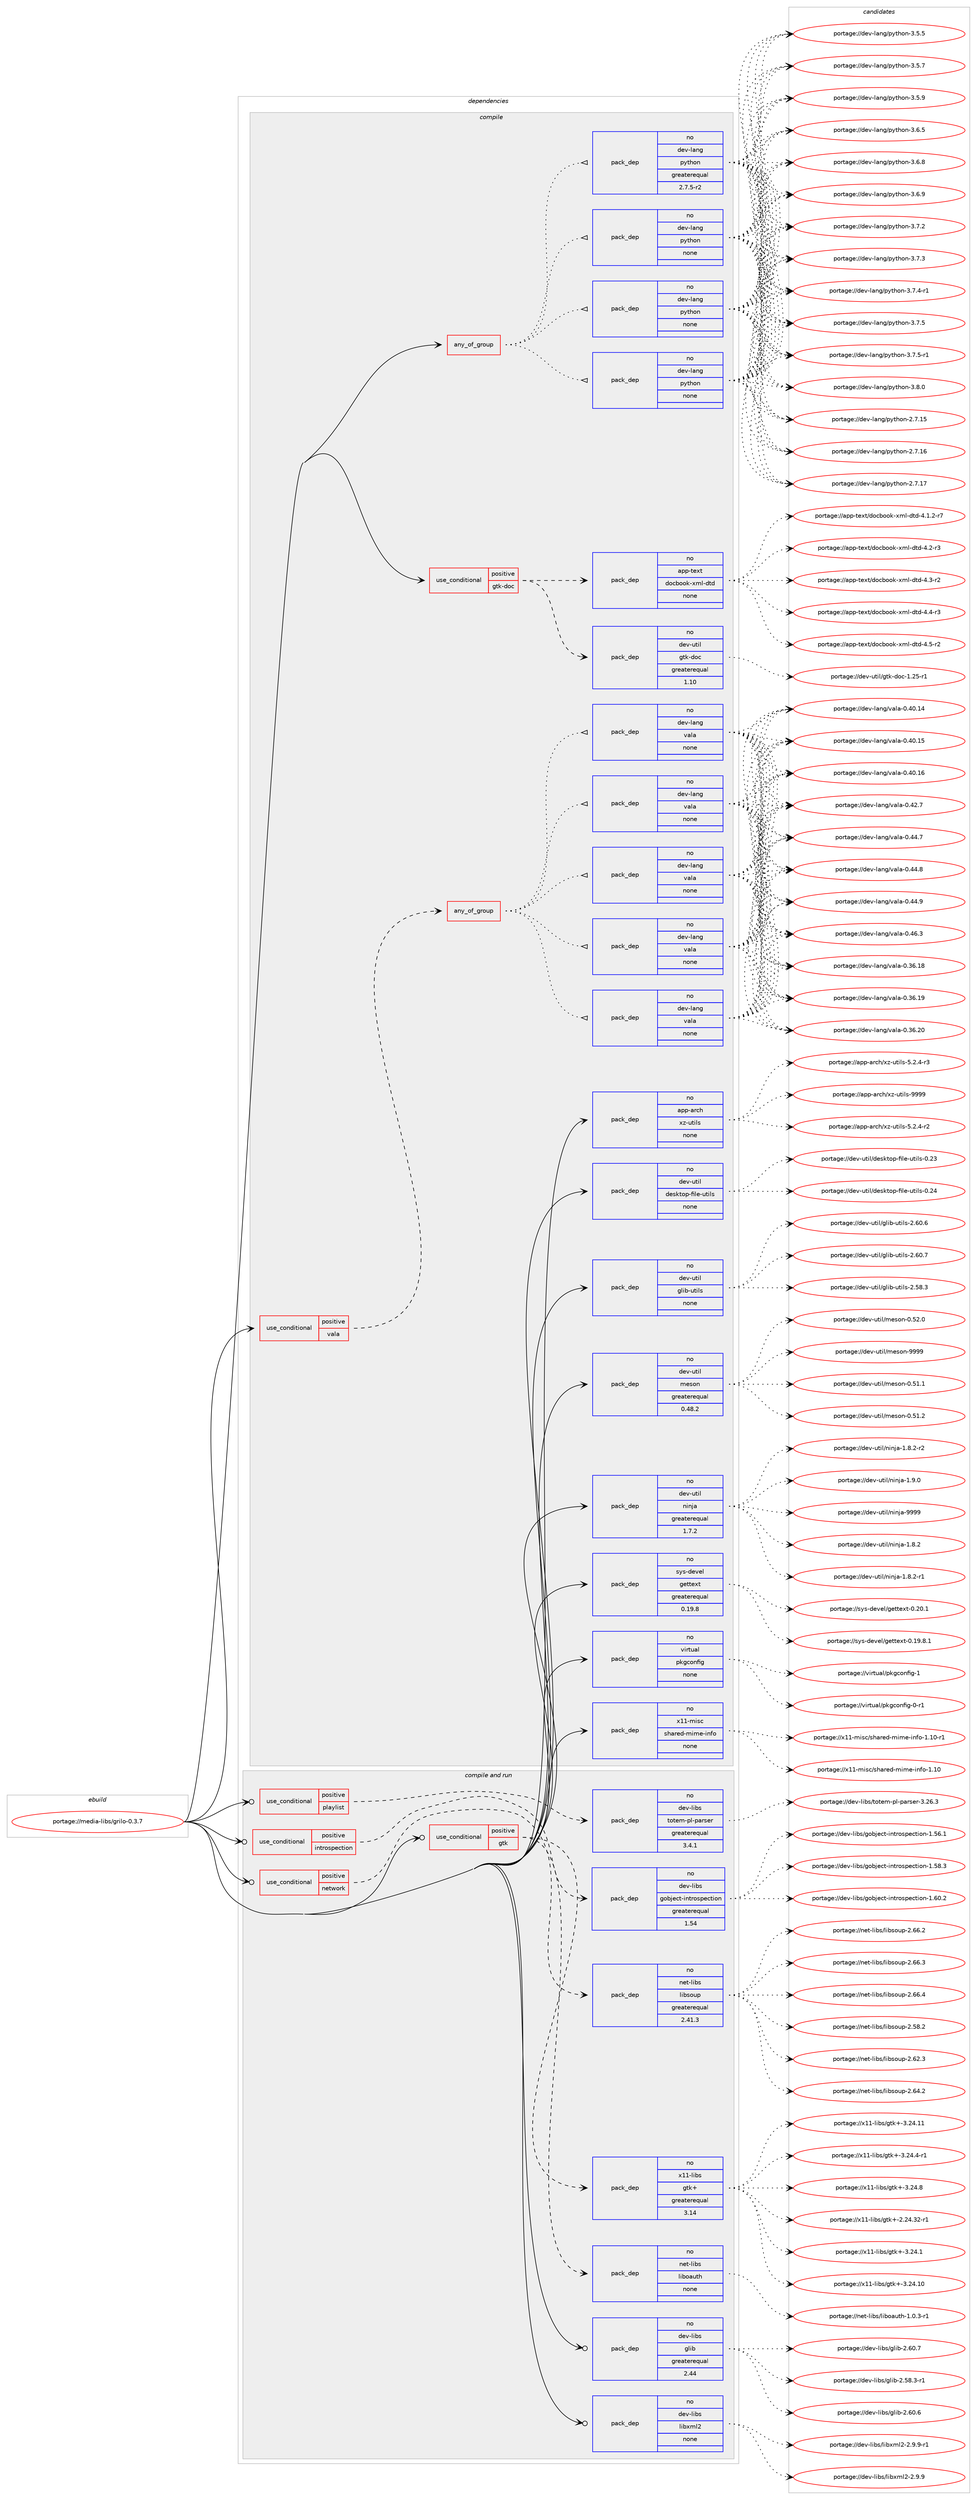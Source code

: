 digraph prolog {

# *************
# Graph options
# *************

newrank=true;
concentrate=true;
compound=true;
graph [rankdir=LR,fontname=Helvetica,fontsize=10,ranksep=1.5];#, ranksep=2.5, nodesep=0.2];
edge  [arrowhead=vee];
node  [fontname=Helvetica,fontsize=10];

# **********
# The ebuild
# **********

subgraph cluster_leftcol {
color=gray;
rank=same;
label=<<i>ebuild</i>>;
id [label="portage://media-libs/grilo-0.3.7", color=red, width=4, href="../media-libs/grilo-0.3.7.svg"];
}

# ****************
# The dependencies
# ****************

subgraph cluster_midcol {
color=gray;
label=<<i>dependencies</i>>;
subgraph cluster_compile {
fillcolor="#eeeeee";
style=filled;
label=<<i>compile</i>>;
subgraph any5031 {
dependency319001 [label=<<TABLE BORDER="0" CELLBORDER="1" CELLSPACING="0" CELLPADDING="4"><TR><TD CELLPADDING="10">any_of_group</TD></TR></TABLE>>, shape=none, color=red];subgraph pack234226 {
dependency319002 [label=<<TABLE BORDER="0" CELLBORDER="1" CELLSPACING="0" CELLPADDING="4" WIDTH="220"><TR><TD ROWSPAN="6" CELLPADDING="30">pack_dep</TD></TR><TR><TD WIDTH="110">no</TD></TR><TR><TD>dev-lang</TD></TR><TR><TD>python</TD></TR><TR><TD>none</TD></TR><TR><TD></TD></TR></TABLE>>, shape=none, color=blue];
}
dependency319001:e -> dependency319002:w [weight=20,style="dotted",arrowhead="oinv"];
subgraph pack234227 {
dependency319003 [label=<<TABLE BORDER="0" CELLBORDER="1" CELLSPACING="0" CELLPADDING="4" WIDTH="220"><TR><TD ROWSPAN="6" CELLPADDING="30">pack_dep</TD></TR><TR><TD WIDTH="110">no</TD></TR><TR><TD>dev-lang</TD></TR><TR><TD>python</TD></TR><TR><TD>none</TD></TR><TR><TD></TD></TR></TABLE>>, shape=none, color=blue];
}
dependency319001:e -> dependency319003:w [weight=20,style="dotted",arrowhead="oinv"];
subgraph pack234228 {
dependency319004 [label=<<TABLE BORDER="0" CELLBORDER="1" CELLSPACING="0" CELLPADDING="4" WIDTH="220"><TR><TD ROWSPAN="6" CELLPADDING="30">pack_dep</TD></TR><TR><TD WIDTH="110">no</TD></TR><TR><TD>dev-lang</TD></TR><TR><TD>python</TD></TR><TR><TD>none</TD></TR><TR><TD></TD></TR></TABLE>>, shape=none, color=blue];
}
dependency319001:e -> dependency319004:w [weight=20,style="dotted",arrowhead="oinv"];
subgraph pack234229 {
dependency319005 [label=<<TABLE BORDER="0" CELLBORDER="1" CELLSPACING="0" CELLPADDING="4" WIDTH="220"><TR><TD ROWSPAN="6" CELLPADDING="30">pack_dep</TD></TR><TR><TD WIDTH="110">no</TD></TR><TR><TD>dev-lang</TD></TR><TR><TD>python</TD></TR><TR><TD>greaterequal</TD></TR><TR><TD>2.7.5-r2</TD></TR></TABLE>>, shape=none, color=blue];
}
dependency319001:e -> dependency319005:w [weight=20,style="dotted",arrowhead="oinv"];
}
id:e -> dependency319001:w [weight=20,style="solid",arrowhead="vee"];
subgraph cond79616 {
dependency319006 [label=<<TABLE BORDER="0" CELLBORDER="1" CELLSPACING="0" CELLPADDING="4"><TR><TD ROWSPAN="3" CELLPADDING="10">use_conditional</TD></TR><TR><TD>positive</TD></TR><TR><TD>gtk-doc</TD></TR></TABLE>>, shape=none, color=red];
subgraph pack234230 {
dependency319007 [label=<<TABLE BORDER="0" CELLBORDER="1" CELLSPACING="0" CELLPADDING="4" WIDTH="220"><TR><TD ROWSPAN="6" CELLPADDING="30">pack_dep</TD></TR><TR><TD WIDTH="110">no</TD></TR><TR><TD>dev-util</TD></TR><TR><TD>gtk-doc</TD></TR><TR><TD>greaterequal</TD></TR><TR><TD>1.10</TD></TR></TABLE>>, shape=none, color=blue];
}
dependency319006:e -> dependency319007:w [weight=20,style="dashed",arrowhead="vee"];
subgraph pack234231 {
dependency319008 [label=<<TABLE BORDER="0" CELLBORDER="1" CELLSPACING="0" CELLPADDING="4" WIDTH="220"><TR><TD ROWSPAN="6" CELLPADDING="30">pack_dep</TD></TR><TR><TD WIDTH="110">no</TD></TR><TR><TD>app-text</TD></TR><TR><TD>docbook-xml-dtd</TD></TR><TR><TD>none</TD></TR><TR><TD></TD></TR></TABLE>>, shape=none, color=blue];
}
dependency319006:e -> dependency319008:w [weight=20,style="dashed",arrowhead="vee"];
}
id:e -> dependency319006:w [weight=20,style="solid",arrowhead="vee"];
subgraph cond79617 {
dependency319009 [label=<<TABLE BORDER="0" CELLBORDER="1" CELLSPACING="0" CELLPADDING="4"><TR><TD ROWSPAN="3" CELLPADDING="10">use_conditional</TD></TR><TR><TD>positive</TD></TR><TR><TD>vala</TD></TR></TABLE>>, shape=none, color=red];
subgraph any5032 {
dependency319010 [label=<<TABLE BORDER="0" CELLBORDER="1" CELLSPACING="0" CELLPADDING="4"><TR><TD CELLPADDING="10">any_of_group</TD></TR></TABLE>>, shape=none, color=red];subgraph pack234232 {
dependency319011 [label=<<TABLE BORDER="0" CELLBORDER="1" CELLSPACING="0" CELLPADDING="4" WIDTH="220"><TR><TD ROWSPAN="6" CELLPADDING="30">pack_dep</TD></TR><TR><TD WIDTH="110">no</TD></TR><TR><TD>dev-lang</TD></TR><TR><TD>vala</TD></TR><TR><TD>none</TD></TR><TR><TD></TD></TR></TABLE>>, shape=none, color=blue];
}
dependency319010:e -> dependency319011:w [weight=20,style="dotted",arrowhead="oinv"];
subgraph pack234233 {
dependency319012 [label=<<TABLE BORDER="0" CELLBORDER="1" CELLSPACING="0" CELLPADDING="4" WIDTH="220"><TR><TD ROWSPAN="6" CELLPADDING="30">pack_dep</TD></TR><TR><TD WIDTH="110">no</TD></TR><TR><TD>dev-lang</TD></TR><TR><TD>vala</TD></TR><TR><TD>none</TD></TR><TR><TD></TD></TR></TABLE>>, shape=none, color=blue];
}
dependency319010:e -> dependency319012:w [weight=20,style="dotted",arrowhead="oinv"];
subgraph pack234234 {
dependency319013 [label=<<TABLE BORDER="0" CELLBORDER="1" CELLSPACING="0" CELLPADDING="4" WIDTH="220"><TR><TD ROWSPAN="6" CELLPADDING="30">pack_dep</TD></TR><TR><TD WIDTH="110">no</TD></TR><TR><TD>dev-lang</TD></TR><TR><TD>vala</TD></TR><TR><TD>none</TD></TR><TR><TD></TD></TR></TABLE>>, shape=none, color=blue];
}
dependency319010:e -> dependency319013:w [weight=20,style="dotted",arrowhead="oinv"];
subgraph pack234235 {
dependency319014 [label=<<TABLE BORDER="0" CELLBORDER="1" CELLSPACING="0" CELLPADDING="4" WIDTH="220"><TR><TD ROWSPAN="6" CELLPADDING="30">pack_dep</TD></TR><TR><TD WIDTH="110">no</TD></TR><TR><TD>dev-lang</TD></TR><TR><TD>vala</TD></TR><TR><TD>none</TD></TR><TR><TD></TD></TR></TABLE>>, shape=none, color=blue];
}
dependency319010:e -> dependency319014:w [weight=20,style="dotted",arrowhead="oinv"];
subgraph pack234236 {
dependency319015 [label=<<TABLE BORDER="0" CELLBORDER="1" CELLSPACING="0" CELLPADDING="4" WIDTH="220"><TR><TD ROWSPAN="6" CELLPADDING="30">pack_dep</TD></TR><TR><TD WIDTH="110">no</TD></TR><TR><TD>dev-lang</TD></TR><TR><TD>vala</TD></TR><TR><TD>none</TD></TR><TR><TD></TD></TR></TABLE>>, shape=none, color=blue];
}
dependency319010:e -> dependency319015:w [weight=20,style="dotted",arrowhead="oinv"];
}
dependency319009:e -> dependency319010:w [weight=20,style="dashed",arrowhead="vee"];
}
id:e -> dependency319009:w [weight=20,style="solid",arrowhead="vee"];
subgraph pack234237 {
dependency319016 [label=<<TABLE BORDER="0" CELLBORDER="1" CELLSPACING="0" CELLPADDING="4" WIDTH="220"><TR><TD ROWSPAN="6" CELLPADDING="30">pack_dep</TD></TR><TR><TD WIDTH="110">no</TD></TR><TR><TD>app-arch</TD></TR><TR><TD>xz-utils</TD></TR><TR><TD>none</TD></TR><TR><TD></TD></TR></TABLE>>, shape=none, color=blue];
}
id:e -> dependency319016:w [weight=20,style="solid",arrowhead="vee"];
subgraph pack234238 {
dependency319017 [label=<<TABLE BORDER="0" CELLBORDER="1" CELLSPACING="0" CELLPADDING="4" WIDTH="220"><TR><TD ROWSPAN="6" CELLPADDING="30">pack_dep</TD></TR><TR><TD WIDTH="110">no</TD></TR><TR><TD>dev-util</TD></TR><TR><TD>desktop-file-utils</TD></TR><TR><TD>none</TD></TR><TR><TD></TD></TR></TABLE>>, shape=none, color=blue];
}
id:e -> dependency319017:w [weight=20,style="solid",arrowhead="vee"];
subgraph pack234239 {
dependency319018 [label=<<TABLE BORDER="0" CELLBORDER="1" CELLSPACING="0" CELLPADDING="4" WIDTH="220"><TR><TD ROWSPAN="6" CELLPADDING="30">pack_dep</TD></TR><TR><TD WIDTH="110">no</TD></TR><TR><TD>dev-util</TD></TR><TR><TD>glib-utils</TD></TR><TR><TD>none</TD></TR><TR><TD></TD></TR></TABLE>>, shape=none, color=blue];
}
id:e -> dependency319018:w [weight=20,style="solid",arrowhead="vee"];
subgraph pack234240 {
dependency319019 [label=<<TABLE BORDER="0" CELLBORDER="1" CELLSPACING="0" CELLPADDING="4" WIDTH="220"><TR><TD ROWSPAN="6" CELLPADDING="30">pack_dep</TD></TR><TR><TD WIDTH="110">no</TD></TR><TR><TD>dev-util</TD></TR><TR><TD>meson</TD></TR><TR><TD>greaterequal</TD></TR><TR><TD>0.48.2</TD></TR></TABLE>>, shape=none, color=blue];
}
id:e -> dependency319019:w [weight=20,style="solid",arrowhead="vee"];
subgraph pack234241 {
dependency319020 [label=<<TABLE BORDER="0" CELLBORDER="1" CELLSPACING="0" CELLPADDING="4" WIDTH="220"><TR><TD ROWSPAN="6" CELLPADDING="30">pack_dep</TD></TR><TR><TD WIDTH="110">no</TD></TR><TR><TD>dev-util</TD></TR><TR><TD>ninja</TD></TR><TR><TD>greaterequal</TD></TR><TR><TD>1.7.2</TD></TR></TABLE>>, shape=none, color=blue];
}
id:e -> dependency319020:w [weight=20,style="solid",arrowhead="vee"];
subgraph pack234242 {
dependency319021 [label=<<TABLE BORDER="0" CELLBORDER="1" CELLSPACING="0" CELLPADDING="4" WIDTH="220"><TR><TD ROWSPAN="6" CELLPADDING="30">pack_dep</TD></TR><TR><TD WIDTH="110">no</TD></TR><TR><TD>sys-devel</TD></TR><TR><TD>gettext</TD></TR><TR><TD>greaterequal</TD></TR><TR><TD>0.19.8</TD></TR></TABLE>>, shape=none, color=blue];
}
id:e -> dependency319021:w [weight=20,style="solid",arrowhead="vee"];
subgraph pack234243 {
dependency319022 [label=<<TABLE BORDER="0" CELLBORDER="1" CELLSPACING="0" CELLPADDING="4" WIDTH="220"><TR><TD ROWSPAN="6" CELLPADDING="30">pack_dep</TD></TR><TR><TD WIDTH="110">no</TD></TR><TR><TD>virtual</TD></TR><TR><TD>pkgconfig</TD></TR><TR><TD>none</TD></TR><TR><TD></TD></TR></TABLE>>, shape=none, color=blue];
}
id:e -> dependency319022:w [weight=20,style="solid",arrowhead="vee"];
subgraph pack234244 {
dependency319023 [label=<<TABLE BORDER="0" CELLBORDER="1" CELLSPACING="0" CELLPADDING="4" WIDTH="220"><TR><TD ROWSPAN="6" CELLPADDING="30">pack_dep</TD></TR><TR><TD WIDTH="110">no</TD></TR><TR><TD>x11-misc</TD></TR><TR><TD>shared-mime-info</TD></TR><TR><TD>none</TD></TR><TR><TD></TD></TR></TABLE>>, shape=none, color=blue];
}
id:e -> dependency319023:w [weight=20,style="solid",arrowhead="vee"];
}
subgraph cluster_compileandrun {
fillcolor="#eeeeee";
style=filled;
label=<<i>compile and run</i>>;
subgraph cond79618 {
dependency319024 [label=<<TABLE BORDER="0" CELLBORDER="1" CELLSPACING="0" CELLPADDING="4"><TR><TD ROWSPAN="3" CELLPADDING="10">use_conditional</TD></TR><TR><TD>positive</TD></TR><TR><TD>gtk</TD></TR></TABLE>>, shape=none, color=red];
subgraph pack234245 {
dependency319025 [label=<<TABLE BORDER="0" CELLBORDER="1" CELLSPACING="0" CELLPADDING="4" WIDTH="220"><TR><TD ROWSPAN="6" CELLPADDING="30">pack_dep</TD></TR><TR><TD WIDTH="110">no</TD></TR><TR><TD>net-libs</TD></TR><TR><TD>liboauth</TD></TR><TR><TD>none</TD></TR><TR><TD></TD></TR></TABLE>>, shape=none, color=blue];
}
dependency319024:e -> dependency319025:w [weight=20,style="dashed",arrowhead="vee"];
subgraph pack234246 {
dependency319026 [label=<<TABLE BORDER="0" CELLBORDER="1" CELLSPACING="0" CELLPADDING="4" WIDTH="220"><TR><TD ROWSPAN="6" CELLPADDING="30">pack_dep</TD></TR><TR><TD WIDTH="110">no</TD></TR><TR><TD>x11-libs</TD></TR><TR><TD>gtk+</TD></TR><TR><TD>greaterequal</TD></TR><TR><TD>3.14</TD></TR></TABLE>>, shape=none, color=blue];
}
dependency319024:e -> dependency319026:w [weight=20,style="dashed",arrowhead="vee"];
}
id:e -> dependency319024:w [weight=20,style="solid",arrowhead="odotvee"];
subgraph cond79619 {
dependency319027 [label=<<TABLE BORDER="0" CELLBORDER="1" CELLSPACING="0" CELLPADDING="4"><TR><TD ROWSPAN="3" CELLPADDING="10">use_conditional</TD></TR><TR><TD>positive</TD></TR><TR><TD>introspection</TD></TR></TABLE>>, shape=none, color=red];
subgraph pack234247 {
dependency319028 [label=<<TABLE BORDER="0" CELLBORDER="1" CELLSPACING="0" CELLPADDING="4" WIDTH="220"><TR><TD ROWSPAN="6" CELLPADDING="30">pack_dep</TD></TR><TR><TD WIDTH="110">no</TD></TR><TR><TD>dev-libs</TD></TR><TR><TD>gobject-introspection</TD></TR><TR><TD>greaterequal</TD></TR><TR><TD>1.54</TD></TR></TABLE>>, shape=none, color=blue];
}
dependency319027:e -> dependency319028:w [weight=20,style="dashed",arrowhead="vee"];
}
id:e -> dependency319027:w [weight=20,style="solid",arrowhead="odotvee"];
subgraph cond79620 {
dependency319029 [label=<<TABLE BORDER="0" CELLBORDER="1" CELLSPACING="0" CELLPADDING="4"><TR><TD ROWSPAN="3" CELLPADDING="10">use_conditional</TD></TR><TR><TD>positive</TD></TR><TR><TD>network</TD></TR></TABLE>>, shape=none, color=red];
subgraph pack234248 {
dependency319030 [label=<<TABLE BORDER="0" CELLBORDER="1" CELLSPACING="0" CELLPADDING="4" WIDTH="220"><TR><TD ROWSPAN="6" CELLPADDING="30">pack_dep</TD></TR><TR><TD WIDTH="110">no</TD></TR><TR><TD>net-libs</TD></TR><TR><TD>libsoup</TD></TR><TR><TD>greaterequal</TD></TR><TR><TD>2.41.3</TD></TR></TABLE>>, shape=none, color=blue];
}
dependency319029:e -> dependency319030:w [weight=20,style="dashed",arrowhead="vee"];
}
id:e -> dependency319029:w [weight=20,style="solid",arrowhead="odotvee"];
subgraph cond79621 {
dependency319031 [label=<<TABLE BORDER="0" CELLBORDER="1" CELLSPACING="0" CELLPADDING="4"><TR><TD ROWSPAN="3" CELLPADDING="10">use_conditional</TD></TR><TR><TD>positive</TD></TR><TR><TD>playlist</TD></TR></TABLE>>, shape=none, color=red];
subgraph pack234249 {
dependency319032 [label=<<TABLE BORDER="0" CELLBORDER="1" CELLSPACING="0" CELLPADDING="4" WIDTH="220"><TR><TD ROWSPAN="6" CELLPADDING="30">pack_dep</TD></TR><TR><TD WIDTH="110">no</TD></TR><TR><TD>dev-libs</TD></TR><TR><TD>totem-pl-parser</TD></TR><TR><TD>greaterequal</TD></TR><TR><TD>3.4.1</TD></TR></TABLE>>, shape=none, color=blue];
}
dependency319031:e -> dependency319032:w [weight=20,style="dashed",arrowhead="vee"];
}
id:e -> dependency319031:w [weight=20,style="solid",arrowhead="odotvee"];
subgraph pack234250 {
dependency319033 [label=<<TABLE BORDER="0" CELLBORDER="1" CELLSPACING="0" CELLPADDING="4" WIDTH="220"><TR><TD ROWSPAN="6" CELLPADDING="30">pack_dep</TD></TR><TR><TD WIDTH="110">no</TD></TR><TR><TD>dev-libs</TD></TR><TR><TD>glib</TD></TR><TR><TD>greaterequal</TD></TR><TR><TD>2.44</TD></TR></TABLE>>, shape=none, color=blue];
}
id:e -> dependency319033:w [weight=20,style="solid",arrowhead="odotvee"];
subgraph pack234251 {
dependency319034 [label=<<TABLE BORDER="0" CELLBORDER="1" CELLSPACING="0" CELLPADDING="4" WIDTH="220"><TR><TD ROWSPAN="6" CELLPADDING="30">pack_dep</TD></TR><TR><TD WIDTH="110">no</TD></TR><TR><TD>dev-libs</TD></TR><TR><TD>libxml2</TD></TR><TR><TD>none</TD></TR><TR><TD></TD></TR></TABLE>>, shape=none, color=blue];
}
id:e -> dependency319034:w [weight=20,style="solid",arrowhead="odotvee"];
}
subgraph cluster_run {
fillcolor="#eeeeee";
style=filled;
label=<<i>run</i>>;
}
}

# **************
# The candidates
# **************

subgraph cluster_choices {
rank=same;
color=gray;
label=<<i>candidates</i>>;

subgraph choice234226 {
color=black;
nodesep=1;
choiceportage10010111845108971101034711212111610411111045504655464953 [label="portage://dev-lang/python-2.7.15", color=red, width=4,href="../dev-lang/python-2.7.15.svg"];
choiceportage10010111845108971101034711212111610411111045504655464954 [label="portage://dev-lang/python-2.7.16", color=red, width=4,href="../dev-lang/python-2.7.16.svg"];
choiceportage10010111845108971101034711212111610411111045504655464955 [label="portage://dev-lang/python-2.7.17", color=red, width=4,href="../dev-lang/python-2.7.17.svg"];
choiceportage100101118451089711010347112121116104111110455146534653 [label="portage://dev-lang/python-3.5.5", color=red, width=4,href="../dev-lang/python-3.5.5.svg"];
choiceportage100101118451089711010347112121116104111110455146534655 [label="portage://dev-lang/python-3.5.7", color=red, width=4,href="../dev-lang/python-3.5.7.svg"];
choiceportage100101118451089711010347112121116104111110455146534657 [label="portage://dev-lang/python-3.5.9", color=red, width=4,href="../dev-lang/python-3.5.9.svg"];
choiceportage100101118451089711010347112121116104111110455146544653 [label="portage://dev-lang/python-3.6.5", color=red, width=4,href="../dev-lang/python-3.6.5.svg"];
choiceportage100101118451089711010347112121116104111110455146544656 [label="portage://dev-lang/python-3.6.8", color=red, width=4,href="../dev-lang/python-3.6.8.svg"];
choiceportage100101118451089711010347112121116104111110455146544657 [label="portage://dev-lang/python-3.6.9", color=red, width=4,href="../dev-lang/python-3.6.9.svg"];
choiceportage100101118451089711010347112121116104111110455146554650 [label="portage://dev-lang/python-3.7.2", color=red, width=4,href="../dev-lang/python-3.7.2.svg"];
choiceportage100101118451089711010347112121116104111110455146554651 [label="portage://dev-lang/python-3.7.3", color=red, width=4,href="../dev-lang/python-3.7.3.svg"];
choiceportage1001011184510897110103471121211161041111104551465546524511449 [label="portage://dev-lang/python-3.7.4-r1", color=red, width=4,href="../dev-lang/python-3.7.4-r1.svg"];
choiceportage100101118451089711010347112121116104111110455146554653 [label="portage://dev-lang/python-3.7.5", color=red, width=4,href="../dev-lang/python-3.7.5.svg"];
choiceportage1001011184510897110103471121211161041111104551465546534511449 [label="portage://dev-lang/python-3.7.5-r1", color=red, width=4,href="../dev-lang/python-3.7.5-r1.svg"];
choiceportage100101118451089711010347112121116104111110455146564648 [label="portage://dev-lang/python-3.8.0", color=red, width=4,href="../dev-lang/python-3.8.0.svg"];
dependency319002:e -> choiceportage10010111845108971101034711212111610411111045504655464953:w [style=dotted,weight="100"];
dependency319002:e -> choiceportage10010111845108971101034711212111610411111045504655464954:w [style=dotted,weight="100"];
dependency319002:e -> choiceportage10010111845108971101034711212111610411111045504655464955:w [style=dotted,weight="100"];
dependency319002:e -> choiceportage100101118451089711010347112121116104111110455146534653:w [style=dotted,weight="100"];
dependency319002:e -> choiceportage100101118451089711010347112121116104111110455146534655:w [style=dotted,weight="100"];
dependency319002:e -> choiceportage100101118451089711010347112121116104111110455146534657:w [style=dotted,weight="100"];
dependency319002:e -> choiceportage100101118451089711010347112121116104111110455146544653:w [style=dotted,weight="100"];
dependency319002:e -> choiceportage100101118451089711010347112121116104111110455146544656:w [style=dotted,weight="100"];
dependency319002:e -> choiceportage100101118451089711010347112121116104111110455146544657:w [style=dotted,weight="100"];
dependency319002:e -> choiceportage100101118451089711010347112121116104111110455146554650:w [style=dotted,weight="100"];
dependency319002:e -> choiceportage100101118451089711010347112121116104111110455146554651:w [style=dotted,weight="100"];
dependency319002:e -> choiceportage1001011184510897110103471121211161041111104551465546524511449:w [style=dotted,weight="100"];
dependency319002:e -> choiceportage100101118451089711010347112121116104111110455146554653:w [style=dotted,weight="100"];
dependency319002:e -> choiceportage1001011184510897110103471121211161041111104551465546534511449:w [style=dotted,weight="100"];
dependency319002:e -> choiceportage100101118451089711010347112121116104111110455146564648:w [style=dotted,weight="100"];
}
subgraph choice234227 {
color=black;
nodesep=1;
choiceportage10010111845108971101034711212111610411111045504655464953 [label="portage://dev-lang/python-2.7.15", color=red, width=4,href="../dev-lang/python-2.7.15.svg"];
choiceportage10010111845108971101034711212111610411111045504655464954 [label="portage://dev-lang/python-2.7.16", color=red, width=4,href="../dev-lang/python-2.7.16.svg"];
choiceportage10010111845108971101034711212111610411111045504655464955 [label="portage://dev-lang/python-2.7.17", color=red, width=4,href="../dev-lang/python-2.7.17.svg"];
choiceportage100101118451089711010347112121116104111110455146534653 [label="portage://dev-lang/python-3.5.5", color=red, width=4,href="../dev-lang/python-3.5.5.svg"];
choiceportage100101118451089711010347112121116104111110455146534655 [label="portage://dev-lang/python-3.5.7", color=red, width=4,href="../dev-lang/python-3.5.7.svg"];
choiceportage100101118451089711010347112121116104111110455146534657 [label="portage://dev-lang/python-3.5.9", color=red, width=4,href="../dev-lang/python-3.5.9.svg"];
choiceportage100101118451089711010347112121116104111110455146544653 [label="portage://dev-lang/python-3.6.5", color=red, width=4,href="../dev-lang/python-3.6.5.svg"];
choiceportage100101118451089711010347112121116104111110455146544656 [label="portage://dev-lang/python-3.6.8", color=red, width=4,href="../dev-lang/python-3.6.8.svg"];
choiceportage100101118451089711010347112121116104111110455146544657 [label="portage://dev-lang/python-3.6.9", color=red, width=4,href="../dev-lang/python-3.6.9.svg"];
choiceportage100101118451089711010347112121116104111110455146554650 [label="portage://dev-lang/python-3.7.2", color=red, width=4,href="../dev-lang/python-3.7.2.svg"];
choiceportage100101118451089711010347112121116104111110455146554651 [label="portage://dev-lang/python-3.7.3", color=red, width=4,href="../dev-lang/python-3.7.3.svg"];
choiceportage1001011184510897110103471121211161041111104551465546524511449 [label="portage://dev-lang/python-3.7.4-r1", color=red, width=4,href="../dev-lang/python-3.7.4-r1.svg"];
choiceportage100101118451089711010347112121116104111110455146554653 [label="portage://dev-lang/python-3.7.5", color=red, width=4,href="../dev-lang/python-3.7.5.svg"];
choiceportage1001011184510897110103471121211161041111104551465546534511449 [label="portage://dev-lang/python-3.7.5-r1", color=red, width=4,href="../dev-lang/python-3.7.5-r1.svg"];
choiceportage100101118451089711010347112121116104111110455146564648 [label="portage://dev-lang/python-3.8.0", color=red, width=4,href="../dev-lang/python-3.8.0.svg"];
dependency319003:e -> choiceportage10010111845108971101034711212111610411111045504655464953:w [style=dotted,weight="100"];
dependency319003:e -> choiceportage10010111845108971101034711212111610411111045504655464954:w [style=dotted,weight="100"];
dependency319003:e -> choiceportage10010111845108971101034711212111610411111045504655464955:w [style=dotted,weight="100"];
dependency319003:e -> choiceportage100101118451089711010347112121116104111110455146534653:w [style=dotted,weight="100"];
dependency319003:e -> choiceportage100101118451089711010347112121116104111110455146534655:w [style=dotted,weight="100"];
dependency319003:e -> choiceportage100101118451089711010347112121116104111110455146534657:w [style=dotted,weight="100"];
dependency319003:e -> choiceportage100101118451089711010347112121116104111110455146544653:w [style=dotted,weight="100"];
dependency319003:e -> choiceportage100101118451089711010347112121116104111110455146544656:w [style=dotted,weight="100"];
dependency319003:e -> choiceportage100101118451089711010347112121116104111110455146544657:w [style=dotted,weight="100"];
dependency319003:e -> choiceportage100101118451089711010347112121116104111110455146554650:w [style=dotted,weight="100"];
dependency319003:e -> choiceportage100101118451089711010347112121116104111110455146554651:w [style=dotted,weight="100"];
dependency319003:e -> choiceportage1001011184510897110103471121211161041111104551465546524511449:w [style=dotted,weight="100"];
dependency319003:e -> choiceportage100101118451089711010347112121116104111110455146554653:w [style=dotted,weight="100"];
dependency319003:e -> choiceportage1001011184510897110103471121211161041111104551465546534511449:w [style=dotted,weight="100"];
dependency319003:e -> choiceportage100101118451089711010347112121116104111110455146564648:w [style=dotted,weight="100"];
}
subgraph choice234228 {
color=black;
nodesep=1;
choiceportage10010111845108971101034711212111610411111045504655464953 [label="portage://dev-lang/python-2.7.15", color=red, width=4,href="../dev-lang/python-2.7.15.svg"];
choiceportage10010111845108971101034711212111610411111045504655464954 [label="portage://dev-lang/python-2.7.16", color=red, width=4,href="../dev-lang/python-2.7.16.svg"];
choiceportage10010111845108971101034711212111610411111045504655464955 [label="portage://dev-lang/python-2.7.17", color=red, width=4,href="../dev-lang/python-2.7.17.svg"];
choiceportage100101118451089711010347112121116104111110455146534653 [label="portage://dev-lang/python-3.5.5", color=red, width=4,href="../dev-lang/python-3.5.5.svg"];
choiceportage100101118451089711010347112121116104111110455146534655 [label="portage://dev-lang/python-3.5.7", color=red, width=4,href="../dev-lang/python-3.5.7.svg"];
choiceportage100101118451089711010347112121116104111110455146534657 [label="portage://dev-lang/python-3.5.9", color=red, width=4,href="../dev-lang/python-3.5.9.svg"];
choiceportage100101118451089711010347112121116104111110455146544653 [label="portage://dev-lang/python-3.6.5", color=red, width=4,href="../dev-lang/python-3.6.5.svg"];
choiceportage100101118451089711010347112121116104111110455146544656 [label="portage://dev-lang/python-3.6.8", color=red, width=4,href="../dev-lang/python-3.6.8.svg"];
choiceportage100101118451089711010347112121116104111110455146544657 [label="portage://dev-lang/python-3.6.9", color=red, width=4,href="../dev-lang/python-3.6.9.svg"];
choiceportage100101118451089711010347112121116104111110455146554650 [label="portage://dev-lang/python-3.7.2", color=red, width=4,href="../dev-lang/python-3.7.2.svg"];
choiceportage100101118451089711010347112121116104111110455146554651 [label="portage://dev-lang/python-3.7.3", color=red, width=4,href="../dev-lang/python-3.7.3.svg"];
choiceportage1001011184510897110103471121211161041111104551465546524511449 [label="portage://dev-lang/python-3.7.4-r1", color=red, width=4,href="../dev-lang/python-3.7.4-r1.svg"];
choiceportage100101118451089711010347112121116104111110455146554653 [label="portage://dev-lang/python-3.7.5", color=red, width=4,href="../dev-lang/python-3.7.5.svg"];
choiceportage1001011184510897110103471121211161041111104551465546534511449 [label="portage://dev-lang/python-3.7.5-r1", color=red, width=4,href="../dev-lang/python-3.7.5-r1.svg"];
choiceportage100101118451089711010347112121116104111110455146564648 [label="portage://dev-lang/python-3.8.0", color=red, width=4,href="../dev-lang/python-3.8.0.svg"];
dependency319004:e -> choiceportage10010111845108971101034711212111610411111045504655464953:w [style=dotted,weight="100"];
dependency319004:e -> choiceportage10010111845108971101034711212111610411111045504655464954:w [style=dotted,weight="100"];
dependency319004:e -> choiceportage10010111845108971101034711212111610411111045504655464955:w [style=dotted,weight="100"];
dependency319004:e -> choiceportage100101118451089711010347112121116104111110455146534653:w [style=dotted,weight="100"];
dependency319004:e -> choiceportage100101118451089711010347112121116104111110455146534655:w [style=dotted,weight="100"];
dependency319004:e -> choiceportage100101118451089711010347112121116104111110455146534657:w [style=dotted,weight="100"];
dependency319004:e -> choiceportage100101118451089711010347112121116104111110455146544653:w [style=dotted,weight="100"];
dependency319004:e -> choiceportage100101118451089711010347112121116104111110455146544656:w [style=dotted,weight="100"];
dependency319004:e -> choiceportage100101118451089711010347112121116104111110455146544657:w [style=dotted,weight="100"];
dependency319004:e -> choiceportage100101118451089711010347112121116104111110455146554650:w [style=dotted,weight="100"];
dependency319004:e -> choiceportage100101118451089711010347112121116104111110455146554651:w [style=dotted,weight="100"];
dependency319004:e -> choiceportage1001011184510897110103471121211161041111104551465546524511449:w [style=dotted,weight="100"];
dependency319004:e -> choiceportage100101118451089711010347112121116104111110455146554653:w [style=dotted,weight="100"];
dependency319004:e -> choiceportage1001011184510897110103471121211161041111104551465546534511449:w [style=dotted,weight="100"];
dependency319004:e -> choiceportage100101118451089711010347112121116104111110455146564648:w [style=dotted,weight="100"];
}
subgraph choice234229 {
color=black;
nodesep=1;
choiceportage10010111845108971101034711212111610411111045504655464953 [label="portage://dev-lang/python-2.7.15", color=red, width=4,href="../dev-lang/python-2.7.15.svg"];
choiceportage10010111845108971101034711212111610411111045504655464954 [label="portage://dev-lang/python-2.7.16", color=red, width=4,href="../dev-lang/python-2.7.16.svg"];
choiceportage10010111845108971101034711212111610411111045504655464955 [label="portage://dev-lang/python-2.7.17", color=red, width=4,href="../dev-lang/python-2.7.17.svg"];
choiceportage100101118451089711010347112121116104111110455146534653 [label="portage://dev-lang/python-3.5.5", color=red, width=4,href="../dev-lang/python-3.5.5.svg"];
choiceportage100101118451089711010347112121116104111110455146534655 [label="portage://dev-lang/python-3.5.7", color=red, width=4,href="../dev-lang/python-3.5.7.svg"];
choiceportage100101118451089711010347112121116104111110455146534657 [label="portage://dev-lang/python-3.5.9", color=red, width=4,href="../dev-lang/python-3.5.9.svg"];
choiceportage100101118451089711010347112121116104111110455146544653 [label="portage://dev-lang/python-3.6.5", color=red, width=4,href="../dev-lang/python-3.6.5.svg"];
choiceportage100101118451089711010347112121116104111110455146544656 [label="portage://dev-lang/python-3.6.8", color=red, width=4,href="../dev-lang/python-3.6.8.svg"];
choiceportage100101118451089711010347112121116104111110455146544657 [label="portage://dev-lang/python-3.6.9", color=red, width=4,href="../dev-lang/python-3.6.9.svg"];
choiceportage100101118451089711010347112121116104111110455146554650 [label="portage://dev-lang/python-3.7.2", color=red, width=4,href="../dev-lang/python-3.7.2.svg"];
choiceportage100101118451089711010347112121116104111110455146554651 [label="portage://dev-lang/python-3.7.3", color=red, width=4,href="../dev-lang/python-3.7.3.svg"];
choiceportage1001011184510897110103471121211161041111104551465546524511449 [label="portage://dev-lang/python-3.7.4-r1", color=red, width=4,href="../dev-lang/python-3.7.4-r1.svg"];
choiceportage100101118451089711010347112121116104111110455146554653 [label="portage://dev-lang/python-3.7.5", color=red, width=4,href="../dev-lang/python-3.7.5.svg"];
choiceportage1001011184510897110103471121211161041111104551465546534511449 [label="portage://dev-lang/python-3.7.5-r1", color=red, width=4,href="../dev-lang/python-3.7.5-r1.svg"];
choiceportage100101118451089711010347112121116104111110455146564648 [label="portage://dev-lang/python-3.8.0", color=red, width=4,href="../dev-lang/python-3.8.0.svg"];
dependency319005:e -> choiceportage10010111845108971101034711212111610411111045504655464953:w [style=dotted,weight="100"];
dependency319005:e -> choiceportage10010111845108971101034711212111610411111045504655464954:w [style=dotted,weight="100"];
dependency319005:e -> choiceportage10010111845108971101034711212111610411111045504655464955:w [style=dotted,weight="100"];
dependency319005:e -> choiceportage100101118451089711010347112121116104111110455146534653:w [style=dotted,weight="100"];
dependency319005:e -> choiceportage100101118451089711010347112121116104111110455146534655:w [style=dotted,weight="100"];
dependency319005:e -> choiceportage100101118451089711010347112121116104111110455146534657:w [style=dotted,weight="100"];
dependency319005:e -> choiceportage100101118451089711010347112121116104111110455146544653:w [style=dotted,weight="100"];
dependency319005:e -> choiceportage100101118451089711010347112121116104111110455146544656:w [style=dotted,weight="100"];
dependency319005:e -> choiceportage100101118451089711010347112121116104111110455146544657:w [style=dotted,weight="100"];
dependency319005:e -> choiceportage100101118451089711010347112121116104111110455146554650:w [style=dotted,weight="100"];
dependency319005:e -> choiceportage100101118451089711010347112121116104111110455146554651:w [style=dotted,weight="100"];
dependency319005:e -> choiceportage1001011184510897110103471121211161041111104551465546524511449:w [style=dotted,weight="100"];
dependency319005:e -> choiceportage100101118451089711010347112121116104111110455146554653:w [style=dotted,weight="100"];
dependency319005:e -> choiceportage1001011184510897110103471121211161041111104551465546534511449:w [style=dotted,weight="100"];
dependency319005:e -> choiceportage100101118451089711010347112121116104111110455146564648:w [style=dotted,weight="100"];
}
subgraph choice234230 {
color=black;
nodesep=1;
choiceportage1001011184511711610510847103116107451001119945494650534511449 [label="portage://dev-util/gtk-doc-1.25-r1", color=red, width=4,href="../dev-util/gtk-doc-1.25-r1.svg"];
dependency319007:e -> choiceportage1001011184511711610510847103116107451001119945494650534511449:w [style=dotted,weight="100"];
}
subgraph choice234231 {
color=black;
nodesep=1;
choiceportage971121124511610112011647100111999811111110745120109108451001161004552464946504511455 [label="portage://app-text/docbook-xml-dtd-4.1.2-r7", color=red, width=4,href="../app-text/docbook-xml-dtd-4.1.2-r7.svg"];
choiceportage97112112451161011201164710011199981111111074512010910845100116100455246504511451 [label="portage://app-text/docbook-xml-dtd-4.2-r3", color=red, width=4,href="../app-text/docbook-xml-dtd-4.2-r3.svg"];
choiceportage97112112451161011201164710011199981111111074512010910845100116100455246514511450 [label="portage://app-text/docbook-xml-dtd-4.3-r2", color=red, width=4,href="../app-text/docbook-xml-dtd-4.3-r2.svg"];
choiceportage97112112451161011201164710011199981111111074512010910845100116100455246524511451 [label="portage://app-text/docbook-xml-dtd-4.4-r3", color=red, width=4,href="../app-text/docbook-xml-dtd-4.4-r3.svg"];
choiceportage97112112451161011201164710011199981111111074512010910845100116100455246534511450 [label="portage://app-text/docbook-xml-dtd-4.5-r2", color=red, width=4,href="../app-text/docbook-xml-dtd-4.5-r2.svg"];
dependency319008:e -> choiceportage971121124511610112011647100111999811111110745120109108451001161004552464946504511455:w [style=dotted,weight="100"];
dependency319008:e -> choiceportage97112112451161011201164710011199981111111074512010910845100116100455246504511451:w [style=dotted,weight="100"];
dependency319008:e -> choiceportage97112112451161011201164710011199981111111074512010910845100116100455246514511450:w [style=dotted,weight="100"];
dependency319008:e -> choiceportage97112112451161011201164710011199981111111074512010910845100116100455246524511451:w [style=dotted,weight="100"];
dependency319008:e -> choiceportage97112112451161011201164710011199981111111074512010910845100116100455246534511450:w [style=dotted,weight="100"];
}
subgraph choice234232 {
color=black;
nodesep=1;
choiceportage10010111845108971101034711897108974548465154464956 [label="portage://dev-lang/vala-0.36.18", color=red, width=4,href="../dev-lang/vala-0.36.18.svg"];
choiceportage10010111845108971101034711897108974548465154464957 [label="portage://dev-lang/vala-0.36.19", color=red, width=4,href="../dev-lang/vala-0.36.19.svg"];
choiceportage10010111845108971101034711897108974548465154465048 [label="portage://dev-lang/vala-0.36.20", color=red, width=4,href="../dev-lang/vala-0.36.20.svg"];
choiceportage10010111845108971101034711897108974548465248464952 [label="portage://dev-lang/vala-0.40.14", color=red, width=4,href="../dev-lang/vala-0.40.14.svg"];
choiceportage10010111845108971101034711897108974548465248464953 [label="portage://dev-lang/vala-0.40.15", color=red, width=4,href="../dev-lang/vala-0.40.15.svg"];
choiceportage10010111845108971101034711897108974548465248464954 [label="portage://dev-lang/vala-0.40.16", color=red, width=4,href="../dev-lang/vala-0.40.16.svg"];
choiceportage100101118451089711010347118971089745484652504655 [label="portage://dev-lang/vala-0.42.7", color=red, width=4,href="../dev-lang/vala-0.42.7.svg"];
choiceportage100101118451089711010347118971089745484652524655 [label="portage://dev-lang/vala-0.44.7", color=red, width=4,href="../dev-lang/vala-0.44.7.svg"];
choiceportage100101118451089711010347118971089745484652524656 [label="portage://dev-lang/vala-0.44.8", color=red, width=4,href="../dev-lang/vala-0.44.8.svg"];
choiceportage100101118451089711010347118971089745484652524657 [label="portage://dev-lang/vala-0.44.9", color=red, width=4,href="../dev-lang/vala-0.44.9.svg"];
choiceportage100101118451089711010347118971089745484652544651 [label="portage://dev-lang/vala-0.46.3", color=red, width=4,href="../dev-lang/vala-0.46.3.svg"];
dependency319011:e -> choiceportage10010111845108971101034711897108974548465154464956:w [style=dotted,weight="100"];
dependency319011:e -> choiceportage10010111845108971101034711897108974548465154464957:w [style=dotted,weight="100"];
dependency319011:e -> choiceportage10010111845108971101034711897108974548465154465048:w [style=dotted,weight="100"];
dependency319011:e -> choiceportage10010111845108971101034711897108974548465248464952:w [style=dotted,weight="100"];
dependency319011:e -> choiceportage10010111845108971101034711897108974548465248464953:w [style=dotted,weight="100"];
dependency319011:e -> choiceportage10010111845108971101034711897108974548465248464954:w [style=dotted,weight="100"];
dependency319011:e -> choiceportage100101118451089711010347118971089745484652504655:w [style=dotted,weight="100"];
dependency319011:e -> choiceportage100101118451089711010347118971089745484652524655:w [style=dotted,weight="100"];
dependency319011:e -> choiceportage100101118451089711010347118971089745484652524656:w [style=dotted,weight="100"];
dependency319011:e -> choiceportage100101118451089711010347118971089745484652524657:w [style=dotted,weight="100"];
dependency319011:e -> choiceportage100101118451089711010347118971089745484652544651:w [style=dotted,weight="100"];
}
subgraph choice234233 {
color=black;
nodesep=1;
choiceportage10010111845108971101034711897108974548465154464956 [label="portage://dev-lang/vala-0.36.18", color=red, width=4,href="../dev-lang/vala-0.36.18.svg"];
choiceportage10010111845108971101034711897108974548465154464957 [label="portage://dev-lang/vala-0.36.19", color=red, width=4,href="../dev-lang/vala-0.36.19.svg"];
choiceportage10010111845108971101034711897108974548465154465048 [label="portage://dev-lang/vala-0.36.20", color=red, width=4,href="../dev-lang/vala-0.36.20.svg"];
choiceportage10010111845108971101034711897108974548465248464952 [label="portage://dev-lang/vala-0.40.14", color=red, width=4,href="../dev-lang/vala-0.40.14.svg"];
choiceportage10010111845108971101034711897108974548465248464953 [label="portage://dev-lang/vala-0.40.15", color=red, width=4,href="../dev-lang/vala-0.40.15.svg"];
choiceportage10010111845108971101034711897108974548465248464954 [label="portage://dev-lang/vala-0.40.16", color=red, width=4,href="../dev-lang/vala-0.40.16.svg"];
choiceportage100101118451089711010347118971089745484652504655 [label="portage://dev-lang/vala-0.42.7", color=red, width=4,href="../dev-lang/vala-0.42.7.svg"];
choiceportage100101118451089711010347118971089745484652524655 [label="portage://dev-lang/vala-0.44.7", color=red, width=4,href="../dev-lang/vala-0.44.7.svg"];
choiceportage100101118451089711010347118971089745484652524656 [label="portage://dev-lang/vala-0.44.8", color=red, width=4,href="../dev-lang/vala-0.44.8.svg"];
choiceportage100101118451089711010347118971089745484652524657 [label="portage://dev-lang/vala-0.44.9", color=red, width=4,href="../dev-lang/vala-0.44.9.svg"];
choiceportage100101118451089711010347118971089745484652544651 [label="portage://dev-lang/vala-0.46.3", color=red, width=4,href="../dev-lang/vala-0.46.3.svg"];
dependency319012:e -> choiceportage10010111845108971101034711897108974548465154464956:w [style=dotted,weight="100"];
dependency319012:e -> choiceportage10010111845108971101034711897108974548465154464957:w [style=dotted,weight="100"];
dependency319012:e -> choiceportage10010111845108971101034711897108974548465154465048:w [style=dotted,weight="100"];
dependency319012:e -> choiceportage10010111845108971101034711897108974548465248464952:w [style=dotted,weight="100"];
dependency319012:e -> choiceportage10010111845108971101034711897108974548465248464953:w [style=dotted,weight="100"];
dependency319012:e -> choiceportage10010111845108971101034711897108974548465248464954:w [style=dotted,weight="100"];
dependency319012:e -> choiceportage100101118451089711010347118971089745484652504655:w [style=dotted,weight="100"];
dependency319012:e -> choiceportage100101118451089711010347118971089745484652524655:w [style=dotted,weight="100"];
dependency319012:e -> choiceportage100101118451089711010347118971089745484652524656:w [style=dotted,weight="100"];
dependency319012:e -> choiceportage100101118451089711010347118971089745484652524657:w [style=dotted,weight="100"];
dependency319012:e -> choiceportage100101118451089711010347118971089745484652544651:w [style=dotted,weight="100"];
}
subgraph choice234234 {
color=black;
nodesep=1;
choiceportage10010111845108971101034711897108974548465154464956 [label="portage://dev-lang/vala-0.36.18", color=red, width=4,href="../dev-lang/vala-0.36.18.svg"];
choiceportage10010111845108971101034711897108974548465154464957 [label="portage://dev-lang/vala-0.36.19", color=red, width=4,href="../dev-lang/vala-0.36.19.svg"];
choiceportage10010111845108971101034711897108974548465154465048 [label="portage://dev-lang/vala-0.36.20", color=red, width=4,href="../dev-lang/vala-0.36.20.svg"];
choiceportage10010111845108971101034711897108974548465248464952 [label="portage://dev-lang/vala-0.40.14", color=red, width=4,href="../dev-lang/vala-0.40.14.svg"];
choiceportage10010111845108971101034711897108974548465248464953 [label="portage://dev-lang/vala-0.40.15", color=red, width=4,href="../dev-lang/vala-0.40.15.svg"];
choiceportage10010111845108971101034711897108974548465248464954 [label="portage://dev-lang/vala-0.40.16", color=red, width=4,href="../dev-lang/vala-0.40.16.svg"];
choiceportage100101118451089711010347118971089745484652504655 [label="portage://dev-lang/vala-0.42.7", color=red, width=4,href="../dev-lang/vala-0.42.7.svg"];
choiceportage100101118451089711010347118971089745484652524655 [label="portage://dev-lang/vala-0.44.7", color=red, width=4,href="../dev-lang/vala-0.44.7.svg"];
choiceportage100101118451089711010347118971089745484652524656 [label="portage://dev-lang/vala-0.44.8", color=red, width=4,href="../dev-lang/vala-0.44.8.svg"];
choiceportage100101118451089711010347118971089745484652524657 [label="portage://dev-lang/vala-0.44.9", color=red, width=4,href="../dev-lang/vala-0.44.9.svg"];
choiceportage100101118451089711010347118971089745484652544651 [label="portage://dev-lang/vala-0.46.3", color=red, width=4,href="../dev-lang/vala-0.46.3.svg"];
dependency319013:e -> choiceportage10010111845108971101034711897108974548465154464956:w [style=dotted,weight="100"];
dependency319013:e -> choiceportage10010111845108971101034711897108974548465154464957:w [style=dotted,weight="100"];
dependency319013:e -> choiceportage10010111845108971101034711897108974548465154465048:w [style=dotted,weight="100"];
dependency319013:e -> choiceportage10010111845108971101034711897108974548465248464952:w [style=dotted,weight="100"];
dependency319013:e -> choiceportage10010111845108971101034711897108974548465248464953:w [style=dotted,weight="100"];
dependency319013:e -> choiceportage10010111845108971101034711897108974548465248464954:w [style=dotted,weight="100"];
dependency319013:e -> choiceportage100101118451089711010347118971089745484652504655:w [style=dotted,weight="100"];
dependency319013:e -> choiceportage100101118451089711010347118971089745484652524655:w [style=dotted,weight="100"];
dependency319013:e -> choiceportage100101118451089711010347118971089745484652524656:w [style=dotted,weight="100"];
dependency319013:e -> choiceportage100101118451089711010347118971089745484652524657:w [style=dotted,weight="100"];
dependency319013:e -> choiceportage100101118451089711010347118971089745484652544651:w [style=dotted,weight="100"];
}
subgraph choice234235 {
color=black;
nodesep=1;
choiceportage10010111845108971101034711897108974548465154464956 [label="portage://dev-lang/vala-0.36.18", color=red, width=4,href="../dev-lang/vala-0.36.18.svg"];
choiceportage10010111845108971101034711897108974548465154464957 [label="portage://dev-lang/vala-0.36.19", color=red, width=4,href="../dev-lang/vala-0.36.19.svg"];
choiceportage10010111845108971101034711897108974548465154465048 [label="portage://dev-lang/vala-0.36.20", color=red, width=4,href="../dev-lang/vala-0.36.20.svg"];
choiceportage10010111845108971101034711897108974548465248464952 [label="portage://dev-lang/vala-0.40.14", color=red, width=4,href="../dev-lang/vala-0.40.14.svg"];
choiceportage10010111845108971101034711897108974548465248464953 [label="portage://dev-lang/vala-0.40.15", color=red, width=4,href="../dev-lang/vala-0.40.15.svg"];
choiceportage10010111845108971101034711897108974548465248464954 [label="portage://dev-lang/vala-0.40.16", color=red, width=4,href="../dev-lang/vala-0.40.16.svg"];
choiceportage100101118451089711010347118971089745484652504655 [label="portage://dev-lang/vala-0.42.7", color=red, width=4,href="../dev-lang/vala-0.42.7.svg"];
choiceportage100101118451089711010347118971089745484652524655 [label="portage://dev-lang/vala-0.44.7", color=red, width=4,href="../dev-lang/vala-0.44.7.svg"];
choiceportage100101118451089711010347118971089745484652524656 [label="portage://dev-lang/vala-0.44.8", color=red, width=4,href="../dev-lang/vala-0.44.8.svg"];
choiceportage100101118451089711010347118971089745484652524657 [label="portage://dev-lang/vala-0.44.9", color=red, width=4,href="../dev-lang/vala-0.44.9.svg"];
choiceportage100101118451089711010347118971089745484652544651 [label="portage://dev-lang/vala-0.46.3", color=red, width=4,href="../dev-lang/vala-0.46.3.svg"];
dependency319014:e -> choiceportage10010111845108971101034711897108974548465154464956:w [style=dotted,weight="100"];
dependency319014:e -> choiceportage10010111845108971101034711897108974548465154464957:w [style=dotted,weight="100"];
dependency319014:e -> choiceportage10010111845108971101034711897108974548465154465048:w [style=dotted,weight="100"];
dependency319014:e -> choiceportage10010111845108971101034711897108974548465248464952:w [style=dotted,weight="100"];
dependency319014:e -> choiceportage10010111845108971101034711897108974548465248464953:w [style=dotted,weight="100"];
dependency319014:e -> choiceportage10010111845108971101034711897108974548465248464954:w [style=dotted,weight="100"];
dependency319014:e -> choiceportage100101118451089711010347118971089745484652504655:w [style=dotted,weight="100"];
dependency319014:e -> choiceportage100101118451089711010347118971089745484652524655:w [style=dotted,weight="100"];
dependency319014:e -> choiceportage100101118451089711010347118971089745484652524656:w [style=dotted,weight="100"];
dependency319014:e -> choiceportage100101118451089711010347118971089745484652524657:w [style=dotted,weight="100"];
dependency319014:e -> choiceportage100101118451089711010347118971089745484652544651:w [style=dotted,weight="100"];
}
subgraph choice234236 {
color=black;
nodesep=1;
choiceportage10010111845108971101034711897108974548465154464956 [label="portage://dev-lang/vala-0.36.18", color=red, width=4,href="../dev-lang/vala-0.36.18.svg"];
choiceportage10010111845108971101034711897108974548465154464957 [label="portage://dev-lang/vala-0.36.19", color=red, width=4,href="../dev-lang/vala-0.36.19.svg"];
choiceportage10010111845108971101034711897108974548465154465048 [label="portage://dev-lang/vala-0.36.20", color=red, width=4,href="../dev-lang/vala-0.36.20.svg"];
choiceportage10010111845108971101034711897108974548465248464952 [label="portage://dev-lang/vala-0.40.14", color=red, width=4,href="../dev-lang/vala-0.40.14.svg"];
choiceportage10010111845108971101034711897108974548465248464953 [label="portage://dev-lang/vala-0.40.15", color=red, width=4,href="../dev-lang/vala-0.40.15.svg"];
choiceportage10010111845108971101034711897108974548465248464954 [label="portage://dev-lang/vala-0.40.16", color=red, width=4,href="../dev-lang/vala-0.40.16.svg"];
choiceportage100101118451089711010347118971089745484652504655 [label="portage://dev-lang/vala-0.42.7", color=red, width=4,href="../dev-lang/vala-0.42.7.svg"];
choiceportage100101118451089711010347118971089745484652524655 [label="portage://dev-lang/vala-0.44.7", color=red, width=4,href="../dev-lang/vala-0.44.7.svg"];
choiceportage100101118451089711010347118971089745484652524656 [label="portage://dev-lang/vala-0.44.8", color=red, width=4,href="../dev-lang/vala-0.44.8.svg"];
choiceportage100101118451089711010347118971089745484652524657 [label="portage://dev-lang/vala-0.44.9", color=red, width=4,href="../dev-lang/vala-0.44.9.svg"];
choiceportage100101118451089711010347118971089745484652544651 [label="portage://dev-lang/vala-0.46.3", color=red, width=4,href="../dev-lang/vala-0.46.3.svg"];
dependency319015:e -> choiceportage10010111845108971101034711897108974548465154464956:w [style=dotted,weight="100"];
dependency319015:e -> choiceportage10010111845108971101034711897108974548465154464957:w [style=dotted,weight="100"];
dependency319015:e -> choiceportage10010111845108971101034711897108974548465154465048:w [style=dotted,weight="100"];
dependency319015:e -> choiceportage10010111845108971101034711897108974548465248464952:w [style=dotted,weight="100"];
dependency319015:e -> choiceportage10010111845108971101034711897108974548465248464953:w [style=dotted,weight="100"];
dependency319015:e -> choiceportage10010111845108971101034711897108974548465248464954:w [style=dotted,weight="100"];
dependency319015:e -> choiceportage100101118451089711010347118971089745484652504655:w [style=dotted,weight="100"];
dependency319015:e -> choiceportage100101118451089711010347118971089745484652524655:w [style=dotted,weight="100"];
dependency319015:e -> choiceportage100101118451089711010347118971089745484652524656:w [style=dotted,weight="100"];
dependency319015:e -> choiceportage100101118451089711010347118971089745484652524657:w [style=dotted,weight="100"];
dependency319015:e -> choiceportage100101118451089711010347118971089745484652544651:w [style=dotted,weight="100"];
}
subgraph choice234237 {
color=black;
nodesep=1;
choiceportage9711211245971149910447120122451171161051081154553465046524511450 [label="portage://app-arch/xz-utils-5.2.4-r2", color=red, width=4,href="../app-arch/xz-utils-5.2.4-r2.svg"];
choiceportage9711211245971149910447120122451171161051081154553465046524511451 [label="portage://app-arch/xz-utils-5.2.4-r3", color=red, width=4,href="../app-arch/xz-utils-5.2.4-r3.svg"];
choiceportage9711211245971149910447120122451171161051081154557575757 [label="portage://app-arch/xz-utils-9999", color=red, width=4,href="../app-arch/xz-utils-9999.svg"];
dependency319016:e -> choiceportage9711211245971149910447120122451171161051081154553465046524511450:w [style=dotted,weight="100"];
dependency319016:e -> choiceportage9711211245971149910447120122451171161051081154553465046524511451:w [style=dotted,weight="100"];
dependency319016:e -> choiceportage9711211245971149910447120122451171161051081154557575757:w [style=dotted,weight="100"];
}
subgraph choice234238 {
color=black;
nodesep=1;
choiceportage100101118451171161051084710010111510711611111245102105108101451171161051081154548465051 [label="portage://dev-util/desktop-file-utils-0.23", color=red, width=4,href="../dev-util/desktop-file-utils-0.23.svg"];
choiceportage100101118451171161051084710010111510711611111245102105108101451171161051081154548465052 [label="portage://dev-util/desktop-file-utils-0.24", color=red, width=4,href="../dev-util/desktop-file-utils-0.24.svg"];
dependency319017:e -> choiceportage100101118451171161051084710010111510711611111245102105108101451171161051081154548465051:w [style=dotted,weight="100"];
dependency319017:e -> choiceportage100101118451171161051084710010111510711611111245102105108101451171161051081154548465052:w [style=dotted,weight="100"];
}
subgraph choice234239 {
color=black;
nodesep=1;
choiceportage1001011184511711610510847103108105984511711610510811545504653564651 [label="portage://dev-util/glib-utils-2.58.3", color=red, width=4,href="../dev-util/glib-utils-2.58.3.svg"];
choiceportage1001011184511711610510847103108105984511711610510811545504654484654 [label="portage://dev-util/glib-utils-2.60.6", color=red, width=4,href="../dev-util/glib-utils-2.60.6.svg"];
choiceportage1001011184511711610510847103108105984511711610510811545504654484655 [label="portage://dev-util/glib-utils-2.60.7", color=red, width=4,href="../dev-util/glib-utils-2.60.7.svg"];
dependency319018:e -> choiceportage1001011184511711610510847103108105984511711610510811545504653564651:w [style=dotted,weight="100"];
dependency319018:e -> choiceportage1001011184511711610510847103108105984511711610510811545504654484654:w [style=dotted,weight="100"];
dependency319018:e -> choiceportage1001011184511711610510847103108105984511711610510811545504654484655:w [style=dotted,weight="100"];
}
subgraph choice234240 {
color=black;
nodesep=1;
choiceportage100101118451171161051084710910111511111045484653494649 [label="portage://dev-util/meson-0.51.1", color=red, width=4,href="../dev-util/meson-0.51.1.svg"];
choiceportage100101118451171161051084710910111511111045484653494650 [label="portage://dev-util/meson-0.51.2", color=red, width=4,href="../dev-util/meson-0.51.2.svg"];
choiceportage100101118451171161051084710910111511111045484653504648 [label="portage://dev-util/meson-0.52.0", color=red, width=4,href="../dev-util/meson-0.52.0.svg"];
choiceportage10010111845117116105108471091011151111104557575757 [label="portage://dev-util/meson-9999", color=red, width=4,href="../dev-util/meson-9999.svg"];
dependency319019:e -> choiceportage100101118451171161051084710910111511111045484653494649:w [style=dotted,weight="100"];
dependency319019:e -> choiceportage100101118451171161051084710910111511111045484653494650:w [style=dotted,weight="100"];
dependency319019:e -> choiceportage100101118451171161051084710910111511111045484653504648:w [style=dotted,weight="100"];
dependency319019:e -> choiceportage10010111845117116105108471091011151111104557575757:w [style=dotted,weight="100"];
}
subgraph choice234241 {
color=black;
nodesep=1;
choiceportage100101118451171161051084711010511010697454946564650 [label="portage://dev-util/ninja-1.8.2", color=red, width=4,href="../dev-util/ninja-1.8.2.svg"];
choiceportage1001011184511711610510847110105110106974549465646504511449 [label="portage://dev-util/ninja-1.8.2-r1", color=red, width=4,href="../dev-util/ninja-1.8.2-r1.svg"];
choiceportage1001011184511711610510847110105110106974549465646504511450 [label="portage://dev-util/ninja-1.8.2-r2", color=red, width=4,href="../dev-util/ninja-1.8.2-r2.svg"];
choiceportage100101118451171161051084711010511010697454946574648 [label="portage://dev-util/ninja-1.9.0", color=red, width=4,href="../dev-util/ninja-1.9.0.svg"];
choiceportage1001011184511711610510847110105110106974557575757 [label="portage://dev-util/ninja-9999", color=red, width=4,href="../dev-util/ninja-9999.svg"];
dependency319020:e -> choiceportage100101118451171161051084711010511010697454946564650:w [style=dotted,weight="100"];
dependency319020:e -> choiceportage1001011184511711610510847110105110106974549465646504511449:w [style=dotted,weight="100"];
dependency319020:e -> choiceportage1001011184511711610510847110105110106974549465646504511450:w [style=dotted,weight="100"];
dependency319020:e -> choiceportage100101118451171161051084711010511010697454946574648:w [style=dotted,weight="100"];
dependency319020:e -> choiceportage1001011184511711610510847110105110106974557575757:w [style=dotted,weight="100"];
}
subgraph choice234242 {
color=black;
nodesep=1;
choiceportage1151211154510010111810110847103101116116101120116454846495746564649 [label="portage://sys-devel/gettext-0.19.8.1", color=red, width=4,href="../sys-devel/gettext-0.19.8.1.svg"];
choiceportage115121115451001011181011084710310111611610112011645484650484649 [label="portage://sys-devel/gettext-0.20.1", color=red, width=4,href="../sys-devel/gettext-0.20.1.svg"];
dependency319021:e -> choiceportage1151211154510010111810110847103101116116101120116454846495746564649:w [style=dotted,weight="100"];
dependency319021:e -> choiceportage115121115451001011181011084710310111611610112011645484650484649:w [style=dotted,weight="100"];
}
subgraph choice234243 {
color=black;
nodesep=1;
choiceportage11810511411611797108471121071039911111010210510345484511449 [label="portage://virtual/pkgconfig-0-r1", color=red, width=4,href="../virtual/pkgconfig-0-r1.svg"];
choiceportage1181051141161179710847112107103991111101021051034549 [label="portage://virtual/pkgconfig-1", color=red, width=4,href="../virtual/pkgconfig-1.svg"];
dependency319022:e -> choiceportage11810511411611797108471121071039911111010210510345484511449:w [style=dotted,weight="100"];
dependency319022:e -> choiceportage1181051141161179710847112107103991111101021051034549:w [style=dotted,weight="100"];
}
subgraph choice234244 {
color=black;
nodesep=1;
choiceportage12049494510910511599471151049711410110045109105109101451051101021114549464948 [label="portage://x11-misc/shared-mime-info-1.10", color=red, width=4,href="../x11-misc/shared-mime-info-1.10.svg"];
choiceportage120494945109105115994711510497114101100451091051091014510511010211145494649484511449 [label="portage://x11-misc/shared-mime-info-1.10-r1", color=red, width=4,href="../x11-misc/shared-mime-info-1.10-r1.svg"];
dependency319023:e -> choiceportage12049494510910511599471151049711410110045109105109101451051101021114549464948:w [style=dotted,weight="100"];
dependency319023:e -> choiceportage120494945109105115994711510497114101100451091051091014510511010211145494649484511449:w [style=dotted,weight="100"];
}
subgraph choice234245 {
color=black;
nodesep=1;
choiceportage11010111645108105981154710810598111971171161044549464846514511449 [label="portage://net-libs/liboauth-1.0.3-r1", color=red, width=4,href="../net-libs/liboauth-1.0.3-r1.svg"];
dependency319025:e -> choiceportage11010111645108105981154710810598111971171161044549464846514511449:w [style=dotted,weight="100"];
}
subgraph choice234246 {
color=black;
nodesep=1;
choiceportage12049494510810598115471031161074345504650524651504511449 [label="portage://x11-libs/gtk+-2.24.32-r1", color=red, width=4,href="../x11-libs/gtk+-2.24.32-r1.svg"];
choiceportage12049494510810598115471031161074345514650524649 [label="portage://x11-libs/gtk+-3.24.1", color=red, width=4,href="../x11-libs/gtk+-3.24.1.svg"];
choiceportage1204949451081059811547103116107434551465052464948 [label="portage://x11-libs/gtk+-3.24.10", color=red, width=4,href="../x11-libs/gtk+-3.24.10.svg"];
choiceportage1204949451081059811547103116107434551465052464949 [label="portage://x11-libs/gtk+-3.24.11", color=red, width=4,href="../x11-libs/gtk+-3.24.11.svg"];
choiceportage120494945108105981154710311610743455146505246524511449 [label="portage://x11-libs/gtk+-3.24.4-r1", color=red, width=4,href="../x11-libs/gtk+-3.24.4-r1.svg"];
choiceportage12049494510810598115471031161074345514650524656 [label="portage://x11-libs/gtk+-3.24.8", color=red, width=4,href="../x11-libs/gtk+-3.24.8.svg"];
dependency319026:e -> choiceportage12049494510810598115471031161074345504650524651504511449:w [style=dotted,weight="100"];
dependency319026:e -> choiceportage12049494510810598115471031161074345514650524649:w [style=dotted,weight="100"];
dependency319026:e -> choiceportage1204949451081059811547103116107434551465052464948:w [style=dotted,weight="100"];
dependency319026:e -> choiceportage1204949451081059811547103116107434551465052464949:w [style=dotted,weight="100"];
dependency319026:e -> choiceportage120494945108105981154710311610743455146505246524511449:w [style=dotted,weight="100"];
dependency319026:e -> choiceportage12049494510810598115471031161074345514650524656:w [style=dotted,weight="100"];
}
subgraph choice234247 {
color=black;
nodesep=1;
choiceportage1001011184510810598115471031119810610199116451051101161141111151121019911610511111045494653544649 [label="portage://dev-libs/gobject-introspection-1.56.1", color=red, width=4,href="../dev-libs/gobject-introspection-1.56.1.svg"];
choiceportage1001011184510810598115471031119810610199116451051101161141111151121019911610511111045494653564651 [label="portage://dev-libs/gobject-introspection-1.58.3", color=red, width=4,href="../dev-libs/gobject-introspection-1.58.3.svg"];
choiceportage1001011184510810598115471031119810610199116451051101161141111151121019911610511111045494654484650 [label="portage://dev-libs/gobject-introspection-1.60.2", color=red, width=4,href="../dev-libs/gobject-introspection-1.60.2.svg"];
dependency319028:e -> choiceportage1001011184510810598115471031119810610199116451051101161141111151121019911610511111045494653544649:w [style=dotted,weight="100"];
dependency319028:e -> choiceportage1001011184510810598115471031119810610199116451051101161141111151121019911610511111045494653564651:w [style=dotted,weight="100"];
dependency319028:e -> choiceportage1001011184510810598115471031119810610199116451051101161141111151121019911610511111045494654484650:w [style=dotted,weight="100"];
}
subgraph choice234248 {
color=black;
nodesep=1;
choiceportage1101011164510810598115471081059811511111711245504653564650 [label="portage://net-libs/libsoup-2.58.2", color=red, width=4,href="../net-libs/libsoup-2.58.2.svg"];
choiceportage1101011164510810598115471081059811511111711245504654504651 [label="portage://net-libs/libsoup-2.62.3", color=red, width=4,href="../net-libs/libsoup-2.62.3.svg"];
choiceportage1101011164510810598115471081059811511111711245504654524650 [label="portage://net-libs/libsoup-2.64.2", color=red, width=4,href="../net-libs/libsoup-2.64.2.svg"];
choiceportage1101011164510810598115471081059811511111711245504654544650 [label="portage://net-libs/libsoup-2.66.2", color=red, width=4,href="../net-libs/libsoup-2.66.2.svg"];
choiceportage1101011164510810598115471081059811511111711245504654544651 [label="portage://net-libs/libsoup-2.66.3", color=red, width=4,href="../net-libs/libsoup-2.66.3.svg"];
choiceportage1101011164510810598115471081059811511111711245504654544652 [label="portage://net-libs/libsoup-2.66.4", color=red, width=4,href="../net-libs/libsoup-2.66.4.svg"];
dependency319030:e -> choiceportage1101011164510810598115471081059811511111711245504653564650:w [style=dotted,weight="100"];
dependency319030:e -> choiceportage1101011164510810598115471081059811511111711245504654504651:w [style=dotted,weight="100"];
dependency319030:e -> choiceportage1101011164510810598115471081059811511111711245504654524650:w [style=dotted,weight="100"];
dependency319030:e -> choiceportage1101011164510810598115471081059811511111711245504654544650:w [style=dotted,weight="100"];
dependency319030:e -> choiceportage1101011164510810598115471081059811511111711245504654544651:w [style=dotted,weight="100"];
dependency319030:e -> choiceportage1101011164510810598115471081059811511111711245504654544652:w [style=dotted,weight="100"];
}
subgraph choice234249 {
color=black;
nodesep=1;
choiceportage10010111845108105981154711611111610110945112108451129711411510111445514650544651 [label="portage://dev-libs/totem-pl-parser-3.26.3", color=red, width=4,href="../dev-libs/totem-pl-parser-3.26.3.svg"];
dependency319032:e -> choiceportage10010111845108105981154711611111610110945112108451129711411510111445514650544651:w [style=dotted,weight="100"];
}
subgraph choice234250 {
color=black;
nodesep=1;
choiceportage10010111845108105981154710310810598455046535646514511449 [label="portage://dev-libs/glib-2.58.3-r1", color=red, width=4,href="../dev-libs/glib-2.58.3-r1.svg"];
choiceportage1001011184510810598115471031081059845504654484654 [label="portage://dev-libs/glib-2.60.6", color=red, width=4,href="../dev-libs/glib-2.60.6.svg"];
choiceportage1001011184510810598115471031081059845504654484655 [label="portage://dev-libs/glib-2.60.7", color=red, width=4,href="../dev-libs/glib-2.60.7.svg"];
dependency319033:e -> choiceportage10010111845108105981154710310810598455046535646514511449:w [style=dotted,weight="100"];
dependency319033:e -> choiceportage1001011184510810598115471031081059845504654484654:w [style=dotted,weight="100"];
dependency319033:e -> choiceportage1001011184510810598115471031081059845504654484655:w [style=dotted,weight="100"];
}
subgraph choice234251 {
color=black;
nodesep=1;
choiceportage1001011184510810598115471081059812010910850455046574657 [label="portage://dev-libs/libxml2-2.9.9", color=red, width=4,href="../dev-libs/libxml2-2.9.9.svg"];
choiceportage10010111845108105981154710810598120109108504550465746574511449 [label="portage://dev-libs/libxml2-2.9.9-r1", color=red, width=4,href="../dev-libs/libxml2-2.9.9-r1.svg"];
dependency319034:e -> choiceportage1001011184510810598115471081059812010910850455046574657:w [style=dotted,weight="100"];
dependency319034:e -> choiceportage10010111845108105981154710810598120109108504550465746574511449:w [style=dotted,weight="100"];
}
}

}
